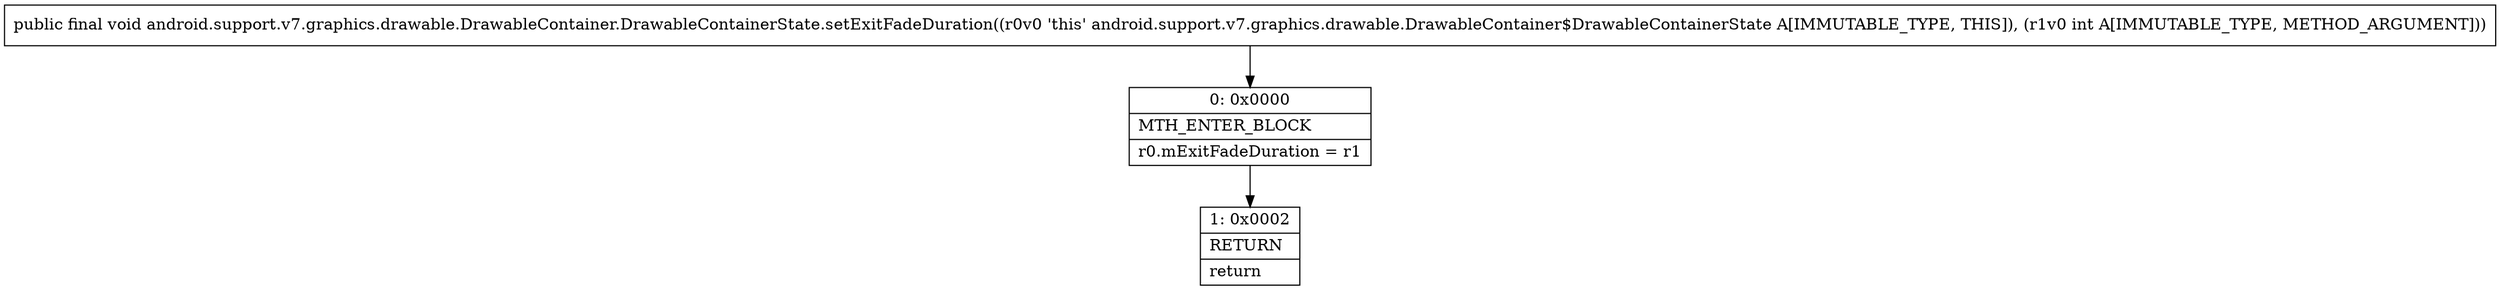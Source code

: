 digraph "CFG forandroid.support.v7.graphics.drawable.DrawableContainer.DrawableContainerState.setExitFadeDuration(I)V" {
Node_0 [shape=record,label="{0\:\ 0x0000|MTH_ENTER_BLOCK\l|r0.mExitFadeDuration = r1\l}"];
Node_1 [shape=record,label="{1\:\ 0x0002|RETURN\l|return\l}"];
MethodNode[shape=record,label="{public final void android.support.v7.graphics.drawable.DrawableContainer.DrawableContainerState.setExitFadeDuration((r0v0 'this' android.support.v7.graphics.drawable.DrawableContainer$DrawableContainerState A[IMMUTABLE_TYPE, THIS]), (r1v0 int A[IMMUTABLE_TYPE, METHOD_ARGUMENT])) }"];
MethodNode -> Node_0;
Node_0 -> Node_1;
}

